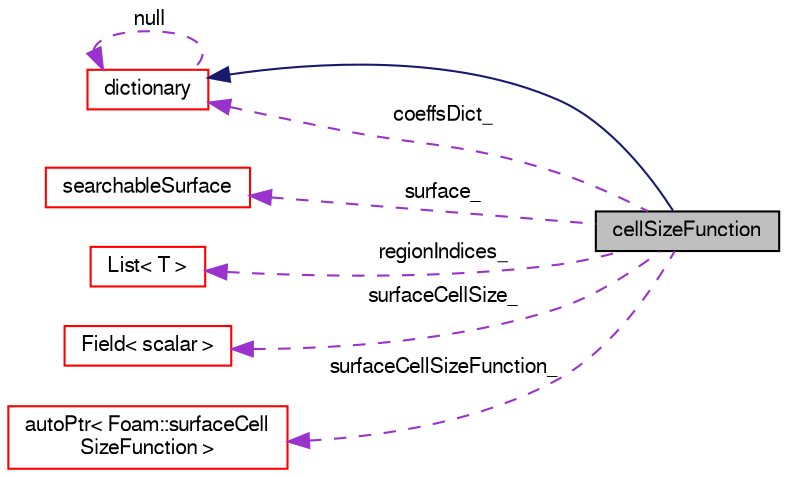 digraph "cellSizeFunction"
{
  bgcolor="transparent";
  edge [fontname="FreeSans",fontsize="10",labelfontname="FreeSans",labelfontsize="10"];
  node [fontname="FreeSans",fontsize="10",shape=record];
  rankdir="LR";
  Node19 [label="cellSizeFunction",height=0.2,width=0.4,color="black", fillcolor="grey75", style="filled", fontcolor="black"];
  Node20 -> Node19 [dir="back",color="midnightblue",fontsize="10",style="solid",fontname="FreeSans"];
  Node20 [label="dictionary",height=0.2,width=0.4,color="red",URL="$a26014.html",tooltip="A list of keyword definitions, which are a keyword followed by any number of values (e..."];
  Node20 -> Node20 [dir="back",color="darkorchid3",fontsize="10",style="dashed",label=" null" ,fontname="FreeSans"];
  Node33 -> Node19 [dir="back",color="darkorchid3",fontsize="10",style="dashed",label=" surface_" ,fontname="FreeSans"];
  Node33 [label="searchableSurface",height=0.2,width=0.4,color="red",URL="$a25234.html",tooltip="Base class of (analytical or triangulated) surface. Encapsulates all the search routines. WIP. "];
  Node41 -> Node19 [dir="back",color="darkorchid3",fontsize="10",style="dashed",label=" regionIndices_" ,fontname="FreeSans"];
  Node41 [label="List\< T \>",height=0.2,width=0.4,color="red",URL="$a25694.html",tooltip="A 1D array of objects of type <T>, where the size of the vector is known and used for subscript bound..."];
  Node20 -> Node19 [dir="back",color="darkorchid3",fontsize="10",style="dashed",label=" coeffsDict_" ,fontname="FreeSans"];
  Node43 -> Node19 [dir="back",color="darkorchid3",fontsize="10",style="dashed",label=" surfaceCellSize_" ,fontname="FreeSans"];
  Node43 [label="Field\< scalar \>",height=0.2,width=0.4,color="red",URL="$a26466.html"];
  Node51 -> Node19 [dir="back",color="darkorchid3",fontsize="10",style="dashed",label=" surfaceCellSizeFunction_" ,fontname="FreeSans"];
  Node51 [label="autoPtr\< Foam::surfaceCell\lSizeFunction \>",height=0.2,width=0.4,color="red",URL="$a25958.html"];
}
